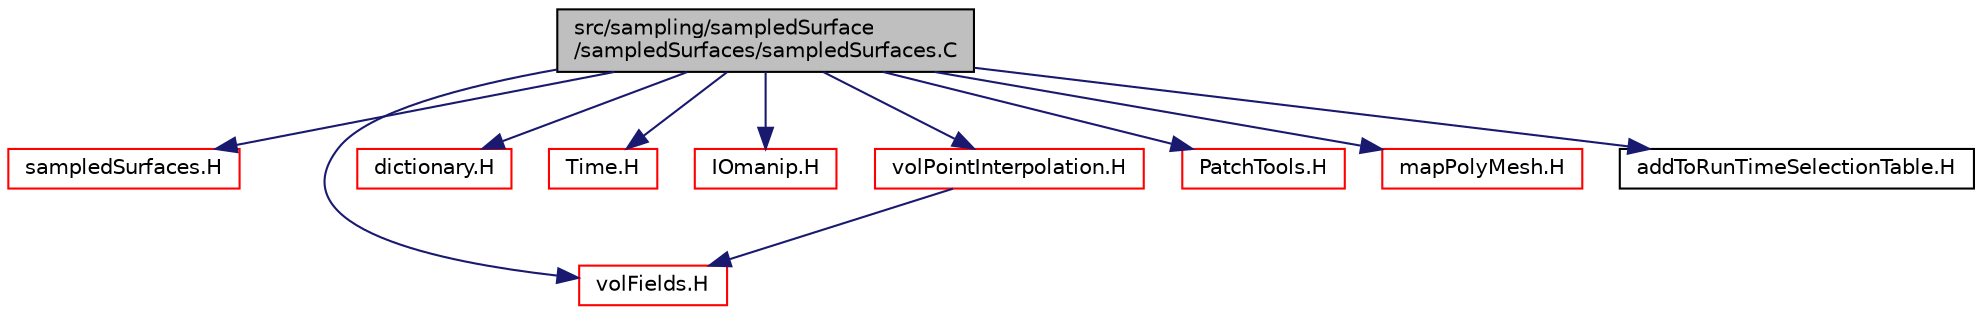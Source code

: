 digraph "src/sampling/sampledSurface/sampledSurfaces/sampledSurfaces.C"
{
  bgcolor="transparent";
  edge [fontname="Helvetica",fontsize="10",labelfontname="Helvetica",labelfontsize="10"];
  node [fontname="Helvetica",fontsize="10",shape=record];
  Node1 [label="src/sampling/sampledSurface\l/sampledSurfaces/sampledSurfaces.C",height=0.2,width=0.4,color="black", fillcolor="grey75", style="filled", fontcolor="black"];
  Node1 -> Node2 [color="midnightblue",fontsize="10",style="solid",fontname="Helvetica"];
  Node2 [label="sampledSurfaces.H",height=0.2,width=0.4,color="red",URL="$a09910.html"];
  Node1 -> Node3 [color="midnightblue",fontsize="10",style="solid",fontname="Helvetica"];
  Node3 [label="volFields.H",height=0.2,width=0.4,color="red",URL="$a05778.html"];
  Node1 -> Node4 [color="midnightblue",fontsize="10",style="solid",fontname="Helvetica"];
  Node4 [label="dictionary.H",height=0.2,width=0.4,color="red",URL="$a08006.html"];
  Node1 -> Node5 [color="midnightblue",fontsize="10",style="solid",fontname="Helvetica"];
  Node5 [label="Time.H",height=0.2,width=0.4,color="red",URL="$a08181.html"];
  Node1 -> Node6 [color="midnightblue",fontsize="10",style="solid",fontname="Helvetica"];
  Node6 [label="IOmanip.H",height=0.2,width=0.4,color="red",URL="$a08108.html",tooltip="Istream and Ostream manipulators taking arguments. "];
  Node1 -> Node7 [color="midnightblue",fontsize="10",style="solid",fontname="Helvetica"];
  Node7 [label="volPointInterpolation.H",height=0.2,width=0.4,color="red",URL="$a06328.html"];
  Node7 -> Node3 [color="midnightblue",fontsize="10",style="solid",fontname="Helvetica"];
  Node1 -> Node8 [color="midnightblue",fontsize="10",style="solid",fontname="Helvetica"];
  Node8 [label="PatchTools.H",height=0.2,width=0.4,color="red",URL="$a09048.html"];
  Node1 -> Node9 [color="midnightblue",fontsize="10",style="solid",fontname="Helvetica"];
  Node9 [label="mapPolyMesh.H",height=0.2,width=0.4,color="red",URL="$a08963.html"];
  Node1 -> Node10 [color="midnightblue",fontsize="10",style="solid",fontname="Helvetica"];
  Node10 [label="addToRunTimeSelectionTable.H",height=0.2,width=0.4,color="black",URL="$a08169.html",tooltip="Macros for easy insertion into run-time selection tables. "];
}
